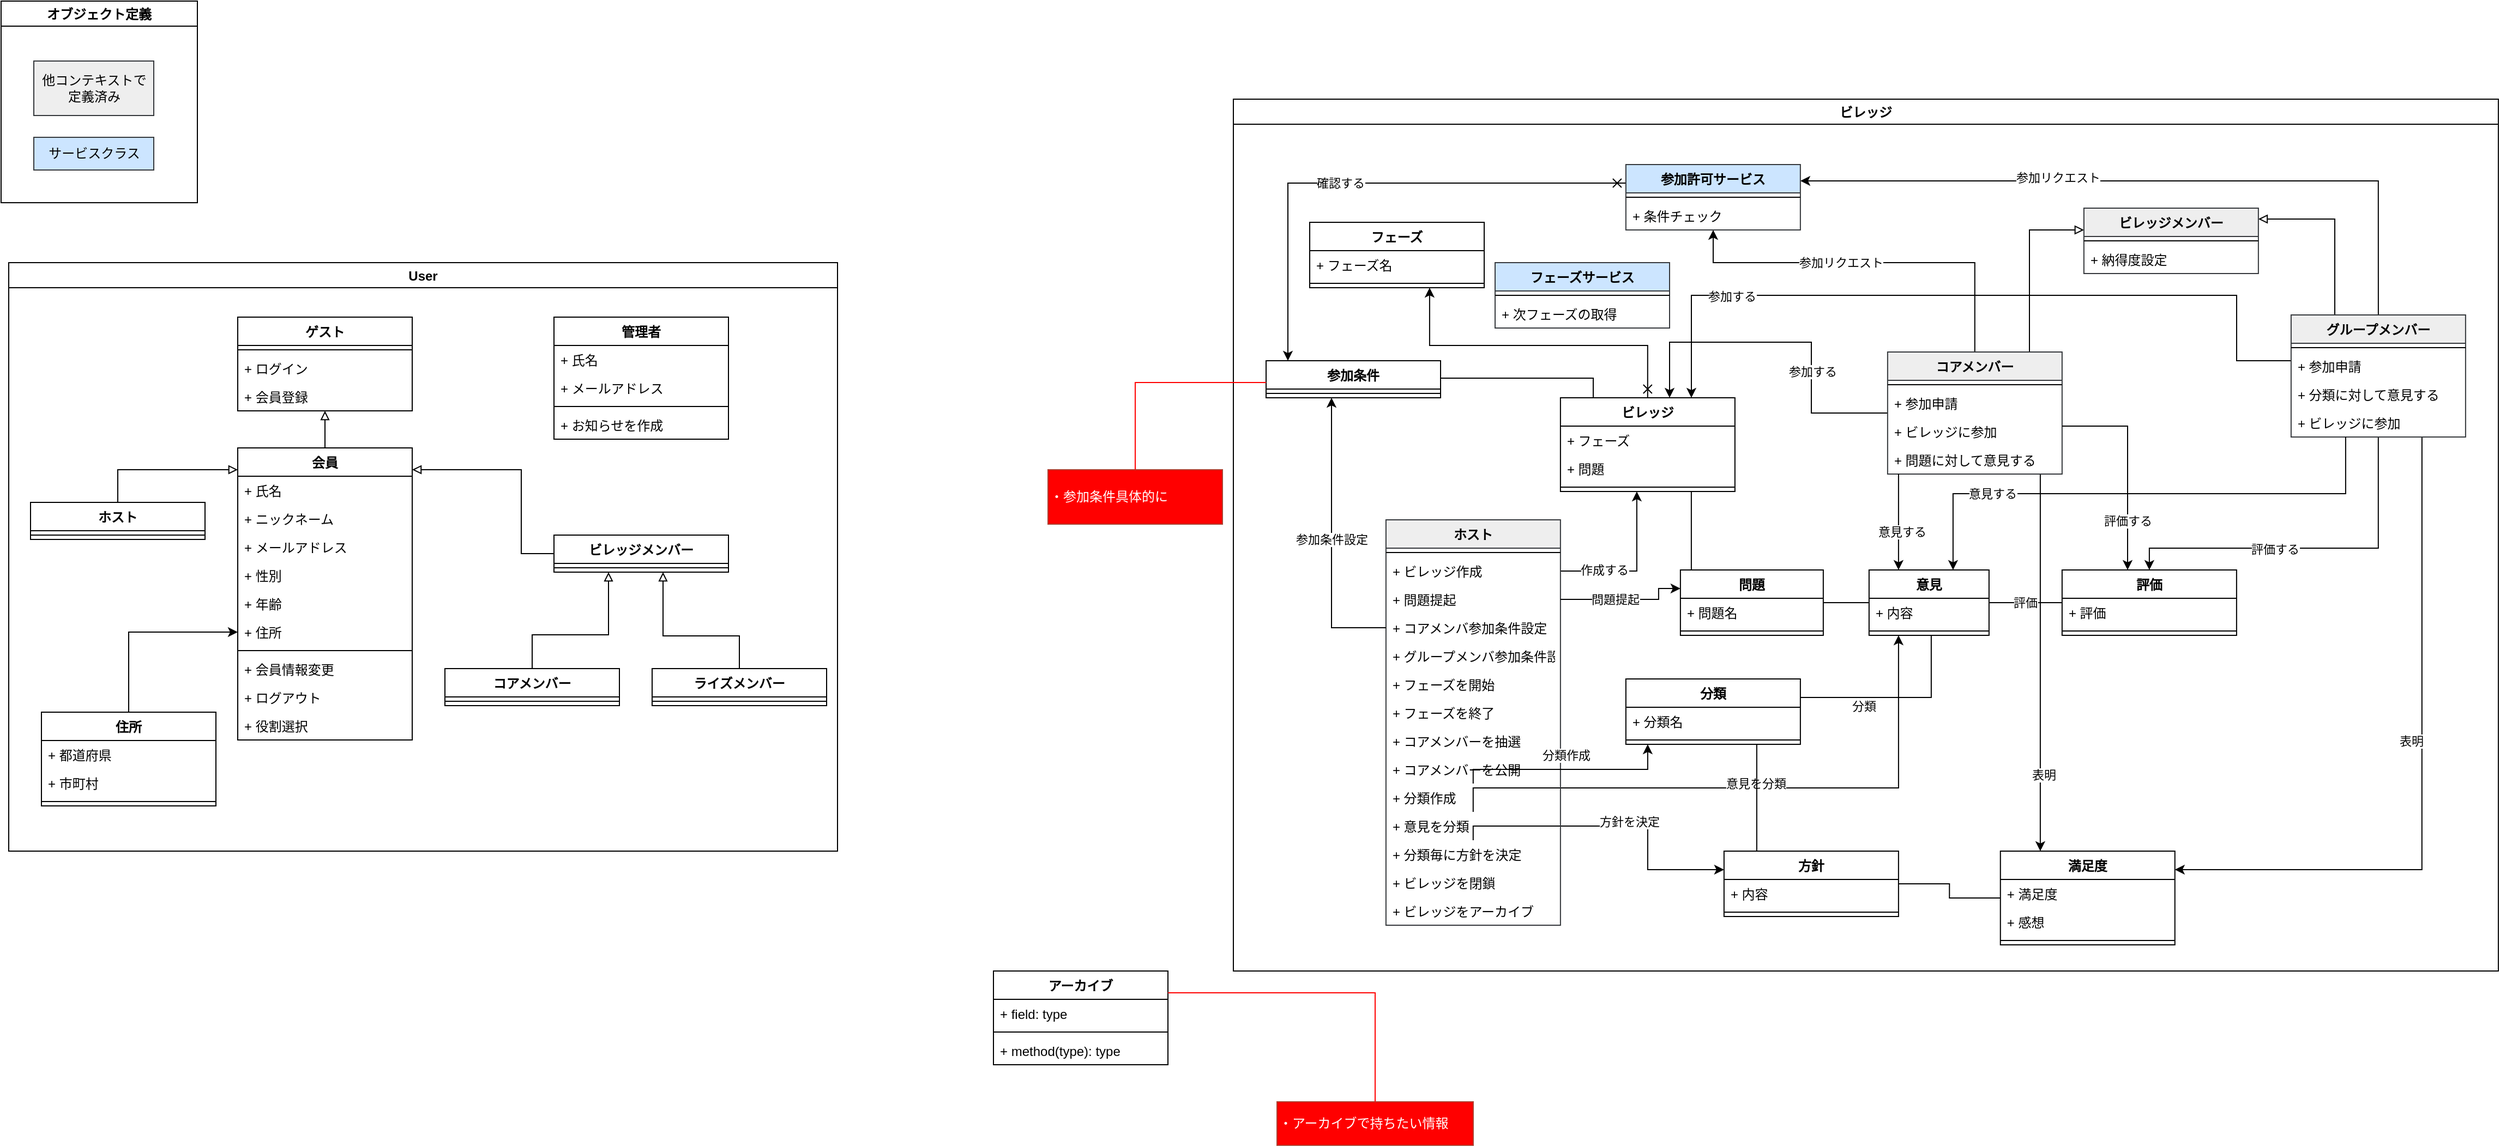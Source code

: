<mxfile version="20.0.4" type="device"><diagram id="C5RBs43oDa-KdzZeNtuy" name="Page-1"><mxGraphModel dx="2404" dy="1023" grid="1" gridSize="10" guides="1" tooltips="1" connect="1" arrows="1" fold="1" page="1" pageScale="1" pageWidth="827" pageHeight="1169" math="0" shadow="0"><root><mxCell id="WIyWlLk6GJQsqaUBKTNV-0"/><mxCell id="WIyWlLk6GJQsqaUBKTNV-1" parent="WIyWlLk6GJQsqaUBKTNV-0"/><mxCell id="VeCxTGnzevSl7vThLOYV-9" value="User" style="swimlane;" parent="WIyWlLk6GJQsqaUBKTNV-1" vertex="1"><mxGeometry x="-793" y="280" width="760" height="540" as="geometry"/></mxCell><mxCell id="VeCxTGnzevSl7vThLOYV-10" value="ゲスト" style="swimlane;fontStyle=1;align=center;verticalAlign=top;childLayout=stackLayout;horizontal=1;startSize=26;horizontalStack=0;resizeParent=1;resizeParentMax=0;resizeLast=0;collapsible=1;marginBottom=0;" parent="VeCxTGnzevSl7vThLOYV-9" vertex="1"><mxGeometry x="210" y="50" width="160" height="86" as="geometry"/></mxCell><mxCell id="VeCxTGnzevSl7vThLOYV-11" value="" style="line;strokeWidth=1;fillColor=none;align=left;verticalAlign=middle;spacingTop=-1;spacingLeft=3;spacingRight=3;rotatable=0;labelPosition=right;points=[];portConstraint=eastwest;" parent="VeCxTGnzevSl7vThLOYV-10" vertex="1"><mxGeometry y="26" width="160" height="8" as="geometry"/></mxCell><mxCell id="Tuq_cXdPAAfjQyZvPfKc-0" value="+ ログイン" style="text;strokeColor=none;fillColor=none;align=left;verticalAlign=top;spacingLeft=4;spacingRight=4;overflow=hidden;rotatable=0;points=[[0,0.5],[1,0.5]];portConstraint=eastwest;" parent="VeCxTGnzevSl7vThLOYV-10" vertex="1"><mxGeometry y="34" width="160" height="26" as="geometry"/></mxCell><mxCell id="mwav323dVL-9xzd9_DfT-0" value="+ 会員登録" style="text;strokeColor=none;fillColor=none;align=left;verticalAlign=top;spacingLeft=4;spacingRight=4;overflow=hidden;rotatable=0;points=[[0,0.5],[1,0.5]];portConstraint=eastwest;" parent="VeCxTGnzevSl7vThLOYV-10" vertex="1"><mxGeometry y="60" width="160" height="26" as="geometry"/></mxCell><mxCell id="mwav323dVL-9xzd9_DfT-1" style="edgeStyle=orthogonalEdgeStyle;rounded=0;orthogonalLoop=1;jettySize=auto;html=1;endArrow=block;endFill=0;" parent="VeCxTGnzevSl7vThLOYV-9" source="VeCxTGnzevSl7vThLOYV-12" target="VeCxTGnzevSl7vThLOYV-10" edge="1"><mxGeometry relative="1" as="geometry"><Array as="points"><mxPoint x="290" y="160"/><mxPoint x="290" y="160"/></Array></mxGeometry></mxCell><mxCell id="VeCxTGnzevSl7vThLOYV-12" value="会員" style="swimlane;fontStyle=1;align=center;verticalAlign=top;childLayout=stackLayout;horizontal=1;startSize=26;horizontalStack=0;resizeParent=1;resizeParentMax=0;resizeLast=0;collapsible=1;marginBottom=0;" parent="VeCxTGnzevSl7vThLOYV-9" vertex="1"><mxGeometry x="210" y="170" width="160" height="268" as="geometry"/></mxCell><mxCell id="mwav323dVL-9xzd9_DfT-10" value="+ 氏名" style="text;strokeColor=none;fillColor=none;align=left;verticalAlign=top;spacingLeft=4;spacingRight=4;overflow=hidden;rotatable=0;points=[[0,0.5],[1,0.5]];portConstraint=eastwest;" parent="VeCxTGnzevSl7vThLOYV-12" vertex="1"><mxGeometry y="26" width="160" height="26" as="geometry"/></mxCell><mxCell id="OYdGQPbDRUU8OVbiNi_P-0" value="+ ニックネーム" style="text;strokeColor=none;fillColor=none;align=left;verticalAlign=top;spacingLeft=4;spacingRight=4;overflow=hidden;rotatable=0;points=[[0,0.5],[1,0.5]];portConstraint=eastwest;" parent="VeCxTGnzevSl7vThLOYV-12" vertex="1"><mxGeometry y="52" width="160" height="26" as="geometry"/></mxCell><mxCell id="mwav323dVL-9xzd9_DfT-11" value="+ メールアドレス" style="text;strokeColor=none;fillColor=none;align=left;verticalAlign=top;spacingLeft=4;spacingRight=4;overflow=hidden;rotatable=0;points=[[0,0.5],[1,0.5]];portConstraint=eastwest;" parent="VeCxTGnzevSl7vThLOYV-12" vertex="1"><mxGeometry y="78" width="160" height="26" as="geometry"/></mxCell><mxCell id="mwav323dVL-9xzd9_DfT-12" value="+ 性別" style="text;strokeColor=none;fillColor=none;align=left;verticalAlign=top;spacingLeft=4;spacingRight=4;overflow=hidden;rotatable=0;points=[[0,0.5],[1,0.5]];portConstraint=eastwest;" parent="VeCxTGnzevSl7vThLOYV-12" vertex="1"><mxGeometry y="104" width="160" height="26" as="geometry"/></mxCell><mxCell id="mwav323dVL-9xzd9_DfT-21" value="+ 年齢" style="text;strokeColor=none;fillColor=none;align=left;verticalAlign=top;spacingLeft=4;spacingRight=4;overflow=hidden;rotatable=0;points=[[0,0.5],[1,0.5]];portConstraint=eastwest;" parent="VeCxTGnzevSl7vThLOYV-12" vertex="1"><mxGeometry y="130" width="160" height="26" as="geometry"/></mxCell><mxCell id="mwav323dVL-9xzd9_DfT-13" value="+ 住所" style="text;strokeColor=none;fillColor=none;align=left;verticalAlign=top;spacingLeft=4;spacingRight=4;overflow=hidden;rotatable=0;points=[[0,0.5],[1,0.5]];portConstraint=eastwest;" parent="VeCxTGnzevSl7vThLOYV-12" vertex="1"><mxGeometry y="156" width="160" height="26" as="geometry"/></mxCell><mxCell id="VeCxTGnzevSl7vThLOYV-13" value="" style="line;strokeWidth=1;fillColor=none;align=left;verticalAlign=middle;spacingTop=-1;spacingLeft=3;spacingRight=3;rotatable=0;labelPosition=right;points=[];portConstraint=eastwest;" parent="VeCxTGnzevSl7vThLOYV-12" vertex="1"><mxGeometry y="182" width="160" height="8" as="geometry"/></mxCell><mxCell id="mwav323dVL-9xzd9_DfT-2" value="+ 会員情報変更" style="text;strokeColor=none;fillColor=none;align=left;verticalAlign=top;spacingLeft=4;spacingRight=4;overflow=hidden;rotatable=0;points=[[0,0.5],[1,0.5]];portConstraint=eastwest;" parent="VeCxTGnzevSl7vThLOYV-12" vertex="1"><mxGeometry y="190" width="160" height="26" as="geometry"/></mxCell><mxCell id="mwav323dVL-9xzd9_DfT-3" value="+ ログアウト" style="text;strokeColor=none;fillColor=none;align=left;verticalAlign=top;spacingLeft=4;spacingRight=4;overflow=hidden;rotatable=0;points=[[0,0.5],[1,0.5]];portConstraint=eastwest;" parent="VeCxTGnzevSl7vThLOYV-12" vertex="1"><mxGeometry y="216" width="160" height="26" as="geometry"/></mxCell><mxCell id="Tuq_cXdPAAfjQyZvPfKc-1" value="+ 役割選択" style="text;strokeColor=none;fillColor=none;align=left;verticalAlign=top;spacingLeft=4;spacingRight=4;overflow=hidden;rotatable=0;points=[[0,0.5],[1,0.5]];portConstraint=eastwest;" parent="VeCxTGnzevSl7vThLOYV-12" vertex="1"><mxGeometry y="242" width="160" height="26" as="geometry"/></mxCell><mxCell id="VeCxTGnzevSl7vThLOYV-24" style="edgeStyle=orthogonalEdgeStyle;rounded=0;orthogonalLoop=1;jettySize=auto;html=1;exitX=0.5;exitY=0;exitDx=0;exitDy=0;endArrow=block;endFill=0;" parent="VeCxTGnzevSl7vThLOYV-9" source="VeCxTGnzevSl7vThLOYV-15" target="VeCxTGnzevSl7vThLOYV-12" edge="1"><mxGeometry relative="1" as="geometry"><Array as="points"><mxPoint x="100" y="190"/></Array></mxGeometry></mxCell><mxCell id="VeCxTGnzevSl7vThLOYV-15" value="ホスト" style="swimlane;fontStyle=1;align=center;verticalAlign=top;childLayout=stackLayout;horizontal=1;startSize=26;horizontalStack=0;resizeParent=1;resizeParentMax=0;resizeLast=0;collapsible=1;marginBottom=0;" parent="VeCxTGnzevSl7vThLOYV-9" vertex="1"><mxGeometry x="20" y="220" width="160" height="34" as="geometry"/></mxCell><mxCell id="VeCxTGnzevSl7vThLOYV-16" value="" style="line;strokeWidth=1;fillColor=none;align=left;verticalAlign=middle;spacingTop=-1;spacingLeft=3;spacingRight=3;rotatable=0;labelPosition=right;points=[];portConstraint=eastwest;" parent="VeCxTGnzevSl7vThLOYV-15" vertex="1"><mxGeometry y="26" width="160" height="8" as="geometry"/></mxCell><mxCell id="6WUS4qYhiE6eBSdzyK32-0" style="edgeStyle=orthogonalEdgeStyle;rounded=0;orthogonalLoop=1;jettySize=auto;html=1;endArrow=block;endFill=0;" parent="VeCxTGnzevSl7vThLOYV-9" source="VeCxTGnzevSl7vThLOYV-18" target="6WUS4qYhiE6eBSdzyK32-26" edge="1"><mxGeometry relative="1" as="geometry"><Array as="points"><mxPoint x="480" y="341.5"/><mxPoint x="550" y="341.5"/></Array></mxGeometry></mxCell><mxCell id="VeCxTGnzevSl7vThLOYV-18" value="コアメンバー" style="swimlane;fontStyle=1;align=center;verticalAlign=top;childLayout=stackLayout;horizontal=1;startSize=26;horizontalStack=0;resizeParent=1;resizeParentMax=0;resizeLast=0;collapsible=1;marginBottom=0;" parent="VeCxTGnzevSl7vThLOYV-9" vertex="1"><mxGeometry x="400" y="372.5" width="160" height="34" as="geometry"/></mxCell><mxCell id="VeCxTGnzevSl7vThLOYV-19" value="" style="line;strokeWidth=1;fillColor=none;align=left;verticalAlign=middle;spacingTop=-1;spacingLeft=3;spacingRight=3;rotatable=0;labelPosition=right;points=[];portConstraint=eastwest;" parent="VeCxTGnzevSl7vThLOYV-18" vertex="1"><mxGeometry y="26" width="160" height="8" as="geometry"/></mxCell><mxCell id="VeCxTGnzevSl7vThLOYV-25" style="edgeStyle=orthogonalEdgeStyle;rounded=0;orthogonalLoop=1;jettySize=auto;html=1;exitX=0.5;exitY=0;exitDx=0;exitDy=0;endArrow=block;endFill=0;" parent="VeCxTGnzevSl7vThLOYV-9" source="VeCxTGnzevSl7vThLOYV-20" target="6WUS4qYhiE6eBSdzyK32-26" edge="1"><mxGeometry relative="1" as="geometry"><Array as="points"><mxPoint x="670" y="342.5"/><mxPoint x="600" y="342.5"/></Array></mxGeometry></mxCell><mxCell id="VeCxTGnzevSl7vThLOYV-20" value="ライズメンバー" style="swimlane;fontStyle=1;align=center;verticalAlign=top;childLayout=stackLayout;horizontal=1;startSize=26;horizontalStack=0;resizeParent=1;resizeParentMax=0;resizeLast=0;collapsible=1;marginBottom=0;" parent="VeCxTGnzevSl7vThLOYV-9" vertex="1"><mxGeometry x="590" y="372.5" width="160" height="34" as="geometry"/></mxCell><mxCell id="VeCxTGnzevSl7vThLOYV-21" value="" style="line;strokeWidth=1;fillColor=none;align=left;verticalAlign=middle;spacingTop=-1;spacingLeft=3;spacingRight=3;rotatable=0;labelPosition=right;points=[];portConstraint=eastwest;" parent="VeCxTGnzevSl7vThLOYV-20" vertex="1"><mxGeometry y="26" width="160" height="8" as="geometry"/></mxCell><mxCell id="6WUS4qYhiE6eBSdzyK32-16" value="管理者" style="swimlane;fontStyle=1;align=center;verticalAlign=top;childLayout=stackLayout;horizontal=1;startSize=26;horizontalStack=0;resizeParent=1;resizeParentMax=0;resizeLast=0;collapsible=1;marginBottom=0;fontColor=#000000;fillColor=#FFFFFF;" parent="VeCxTGnzevSl7vThLOYV-9" vertex="1"><mxGeometry x="500" y="50" width="160" height="112" as="geometry"/></mxCell><mxCell id="mwav323dVL-9xzd9_DfT-22" value="+ 氏名" style="text;strokeColor=none;fillColor=none;align=left;verticalAlign=top;spacingLeft=4;spacingRight=4;overflow=hidden;rotatable=0;points=[[0,0.5],[1,0.5]];portConstraint=eastwest;" parent="6WUS4qYhiE6eBSdzyK32-16" vertex="1"><mxGeometry y="26" width="160" height="26" as="geometry"/></mxCell><mxCell id="mwav323dVL-9xzd9_DfT-23" value="+ メールアドレス" style="text;strokeColor=none;fillColor=none;align=left;verticalAlign=top;spacingLeft=4;spacingRight=4;overflow=hidden;rotatable=0;points=[[0,0.5],[1,0.5]];portConstraint=eastwest;" parent="6WUS4qYhiE6eBSdzyK32-16" vertex="1"><mxGeometry y="52" width="160" height="26" as="geometry"/></mxCell><mxCell id="6WUS4qYhiE6eBSdzyK32-18" value="" style="line;strokeWidth=1;fillColor=none;align=left;verticalAlign=middle;spacingTop=-1;spacingLeft=3;spacingRight=3;rotatable=0;labelPosition=right;points=[];portConstraint=eastwest;fontColor=#FFFFFF;" parent="6WUS4qYhiE6eBSdzyK32-16" vertex="1"><mxGeometry y="78" width="160" height="8" as="geometry"/></mxCell><mxCell id="6WUS4qYhiE6eBSdzyK32-19" value="+ お知らせを作成" style="text;strokeColor=none;fillColor=none;align=left;verticalAlign=top;spacingLeft=4;spacingRight=4;overflow=hidden;rotatable=0;points=[[0,0.5],[1,0.5]];portConstraint=eastwest;fontColor=#000000;" parent="6WUS4qYhiE6eBSdzyK32-16" vertex="1"><mxGeometry y="86" width="160" height="26" as="geometry"/></mxCell><mxCell id="6WUS4qYhiE6eBSdzyK32-29" style="edgeStyle=orthogonalEdgeStyle;rounded=0;orthogonalLoop=1;jettySize=auto;html=1;fontColor=#000000;endArrow=block;endFill=0;strokeColor=#000000;" parent="VeCxTGnzevSl7vThLOYV-9" source="6WUS4qYhiE6eBSdzyK32-26" target="VeCxTGnzevSl7vThLOYV-12" edge="1"><mxGeometry relative="1" as="geometry"><mxPoint x="320" y="257.5" as="targetPoint"/><Array as="points"><mxPoint x="470" y="190"/></Array></mxGeometry></mxCell><mxCell id="6WUS4qYhiE6eBSdzyK32-26" value="ビレッジメンバー" style="swimlane;fontStyle=1;align=center;verticalAlign=top;childLayout=stackLayout;horizontal=1;startSize=26;horizontalStack=0;resizeParent=1;resizeParentMax=0;resizeLast=0;collapsible=1;marginBottom=0;" parent="VeCxTGnzevSl7vThLOYV-9" vertex="1"><mxGeometry x="500" y="250" width="160" height="34" as="geometry"/></mxCell><mxCell id="6WUS4qYhiE6eBSdzyK32-27" value="" style="line;strokeWidth=1;fillColor=none;align=left;verticalAlign=middle;spacingTop=-1;spacingLeft=3;spacingRight=3;rotatable=0;labelPosition=right;points=[];portConstraint=eastwest;" parent="6WUS4qYhiE6eBSdzyK32-26" vertex="1"><mxGeometry y="26" width="160" height="8" as="geometry"/></mxCell><mxCell id="mwav323dVL-9xzd9_DfT-19" style="edgeStyle=orthogonalEdgeStyle;rounded=0;orthogonalLoop=1;jettySize=auto;html=1;endArrow=classic;endFill=1;" parent="VeCxTGnzevSl7vThLOYV-9" source="mwav323dVL-9xzd9_DfT-14" target="mwav323dVL-9xzd9_DfT-13" edge="1"><mxGeometry relative="1" as="geometry"/></mxCell><mxCell id="mwav323dVL-9xzd9_DfT-14" value="住所" style="swimlane;fontStyle=1;align=center;verticalAlign=top;childLayout=stackLayout;horizontal=1;startSize=26;horizontalStack=0;resizeParent=1;resizeParentMax=0;resizeLast=0;collapsible=1;marginBottom=0;" parent="VeCxTGnzevSl7vThLOYV-9" vertex="1"><mxGeometry x="30" y="412.5" width="160" height="86" as="geometry"/></mxCell><mxCell id="mwav323dVL-9xzd9_DfT-18" value="+ 都道府県" style="text;strokeColor=none;fillColor=none;align=left;verticalAlign=top;spacingLeft=4;spacingRight=4;overflow=hidden;rotatable=0;points=[[0,0.5],[1,0.5]];portConstraint=eastwest;" parent="mwav323dVL-9xzd9_DfT-14" vertex="1"><mxGeometry y="26" width="160" height="26" as="geometry"/></mxCell><mxCell id="mwav323dVL-9xzd9_DfT-20" value="+ 市町村" style="text;strokeColor=none;fillColor=none;align=left;verticalAlign=top;spacingLeft=4;spacingRight=4;overflow=hidden;rotatable=0;points=[[0,0.5],[1,0.5]];portConstraint=eastwest;" parent="mwav323dVL-9xzd9_DfT-14" vertex="1"><mxGeometry y="52" width="160" height="26" as="geometry"/></mxCell><mxCell id="mwav323dVL-9xzd9_DfT-16" value="" style="line;strokeWidth=1;fillColor=none;align=left;verticalAlign=middle;spacingTop=-1;spacingLeft=3;spacingRight=3;rotatable=0;labelPosition=right;points=[];portConstraint=eastwest;" parent="mwav323dVL-9xzd9_DfT-14" vertex="1"><mxGeometry y="78" width="160" height="8" as="geometry"/></mxCell><mxCell id="VeCxTGnzevSl7vThLOYV-26" value="ビレッジ" style="swimlane;" parent="WIyWlLk6GJQsqaUBKTNV-1" vertex="1"><mxGeometry x="330" y="130" width="1160" height="800" as="geometry"/></mxCell><mxCell id="VeCxTGnzevSl7vThLOYV-63" style="edgeStyle=orthogonalEdgeStyle;rounded=0;orthogonalLoop=1;jettySize=auto;html=1;endArrow=classic;endFill=1;" parent="VeCxTGnzevSl7vThLOYV-26" source="6WUS4qYhiE6eBSdzyK32-5" target="6Hfb7aaMcvhWGho2ypar-24" edge="1"><mxGeometry relative="1" as="geometry"><Array as="points"><mxPoint x="369.94" y="433"/></Array></mxGeometry></mxCell><mxCell id="VeCxTGnzevSl7vThLOYV-64" value="作成する" style="edgeLabel;html=1;align=center;verticalAlign=middle;resizable=0;points=[];" parent="VeCxTGnzevSl7vThLOYV-63" vertex="1" connectable="0"><mxGeometry x="0.038" relative="1" as="geometry"><mxPoint x="-30" y="3" as="offset"/></mxGeometry></mxCell><mxCell id="VeCxTGnzevSl7vThLOYV-76" style="edgeStyle=orthogonalEdgeStyle;rounded=0;orthogonalLoop=1;jettySize=auto;html=1;endArrow=classic;endFill=1;" parent="VeCxTGnzevSl7vThLOYV-26" source="6WUS4qYhiE6eBSdzyK32-13" target="VeCxTGnzevSl7vThLOYV-4" edge="1"><mxGeometry relative="1" as="geometry"><Array as="points"><mxPoint x="379.94" y="667"/><mxPoint x="379.94" y="707"/></Array></mxGeometry></mxCell><mxCell id="VeCxTGnzevSl7vThLOYV-78" value="方針を決定" style="edgeLabel;html=1;align=center;verticalAlign=middle;resizable=0;points=[];" parent="VeCxTGnzevSl7vThLOYV-76" vertex="1" connectable="0"><mxGeometry x="0.368" y="2" relative="1" as="geometry"><mxPoint x="-19" y="-25" as="offset"/></mxGeometry></mxCell><mxCell id="VeCxTGnzevSl7vThLOYV-99" style="edgeStyle=orthogonalEdgeStyle;rounded=0;orthogonalLoop=1;jettySize=auto;html=1;startArrow=none;startFill=0;endArrow=classic;endFill=1;" parent="VeCxTGnzevSl7vThLOYV-26" source="6WUS4qYhiE6eBSdzyK32-11" target="EYVKofJqkmaVdXlRXLgz-13" edge="1"><mxGeometry relative="1" as="geometry"><Array as="points"><mxPoint x="609.94" y="632"/></Array></mxGeometry></mxCell><mxCell id="VeCxTGnzevSl7vThLOYV-100" value="意見を分類" style="edgeLabel;html=1;align=center;verticalAlign=middle;resizable=0;points=[];" parent="VeCxTGnzevSl7vThLOYV-99" vertex="1" connectable="0"><mxGeometry x="0.03" y="-3" relative="1" as="geometry"><mxPoint x="-4" y="-7" as="offset"/></mxGeometry></mxCell><mxCell id="6Hfb7aaMcvhWGho2ypar-15" value="ホスト" style="swimlane;fontStyle=1;align=center;verticalAlign=top;childLayout=stackLayout;horizontal=1;startSize=26;horizontalStack=0;resizeParent=1;resizeParentMax=0;resizeLast=0;collapsible=1;marginBottom=0;fillColor=#eeeeee;strokeColor=#36393d;" parent="VeCxTGnzevSl7vThLOYV-26" vertex="1"><mxGeometry x="139.94" y="386" width="160" height="372" as="geometry"/></mxCell><mxCell id="6Hfb7aaMcvhWGho2ypar-16" value="" style="line;strokeWidth=1;fillColor=none;align=left;verticalAlign=middle;spacingTop=-1;spacingLeft=3;spacingRight=3;rotatable=0;labelPosition=right;points=[];portConstraint=eastwest;" parent="6Hfb7aaMcvhWGho2ypar-15" vertex="1"><mxGeometry y="26" width="160" height="8" as="geometry"/></mxCell><mxCell id="6WUS4qYhiE6eBSdzyK32-5" value="+ ビレッジ作成" style="text;strokeColor=none;fillColor=none;align=left;verticalAlign=top;spacingLeft=4;spacingRight=4;overflow=hidden;rotatable=0;points=[[0,0.5],[1,0.5]];portConstraint=eastwest;" parent="6Hfb7aaMcvhWGho2ypar-15" vertex="1"><mxGeometry y="34" width="160" height="26" as="geometry"/></mxCell><mxCell id="6WUS4qYhiE6eBSdzyK32-4" value="+ 問題提起" style="text;strokeColor=none;fillColor=none;align=left;verticalAlign=top;spacingLeft=4;spacingRight=4;overflow=hidden;rotatable=0;points=[[0,0.5],[1,0.5]];portConstraint=eastwest;" parent="6Hfb7aaMcvhWGho2ypar-15" vertex="1"><mxGeometry y="60" width="160" height="26" as="geometry"/></mxCell><mxCell id="6WUS4qYhiE6eBSdzyK32-3" value="+ コアメンバ参加条件設定" style="text;strokeColor=none;fillColor=none;align=left;verticalAlign=top;spacingLeft=4;spacingRight=4;overflow=hidden;rotatable=0;points=[[0,0.5],[1,0.5]];portConstraint=eastwest;" parent="6Hfb7aaMcvhWGho2ypar-15" vertex="1"><mxGeometry y="86" width="160" height="26" as="geometry"/></mxCell><mxCell id="mwav323dVL-9xzd9_DfT-4" value="+ グループメンバ参加条件設定" style="text;strokeColor=none;fillColor=none;align=left;verticalAlign=top;spacingLeft=4;spacingRight=4;overflow=hidden;rotatable=0;points=[[0,0.5],[1,0.5]];portConstraint=eastwest;" parent="6Hfb7aaMcvhWGho2ypar-15" vertex="1"><mxGeometry y="112" width="160" height="26" as="geometry"/></mxCell><mxCell id="6WUS4qYhiE6eBSdzyK32-6" value="+ フェーズを開始" style="text;strokeColor=none;fillColor=none;align=left;verticalAlign=top;spacingLeft=4;spacingRight=4;overflow=hidden;rotatable=0;points=[[0,0.5],[1,0.5]];portConstraint=eastwest;" parent="6Hfb7aaMcvhWGho2ypar-15" vertex="1"><mxGeometry y="138" width="160" height="26" as="geometry"/></mxCell><mxCell id="OYdGQPbDRUU8OVbiNi_P-1" value="+ フェーズを終了" style="text;strokeColor=none;fillColor=none;align=left;verticalAlign=top;spacingLeft=4;spacingRight=4;overflow=hidden;rotatable=0;points=[[0,0.5],[1,0.5]];portConstraint=eastwest;" parent="6Hfb7aaMcvhWGho2ypar-15" vertex="1"><mxGeometry y="164" width="160" height="26" as="geometry"/></mxCell><mxCell id="6WUS4qYhiE6eBSdzyK32-7" value="+ コアメンバーを抽選" style="text;strokeColor=none;fillColor=none;align=left;verticalAlign=top;spacingLeft=4;spacingRight=4;overflow=hidden;rotatable=0;points=[[0,0.5],[1,0.5]];portConstraint=eastwest;" parent="6Hfb7aaMcvhWGho2ypar-15" vertex="1"><mxGeometry y="190" width="160" height="26" as="geometry"/></mxCell><mxCell id="6WUS4qYhiE6eBSdzyK32-8" value="+ コアメンバーを公開" style="text;strokeColor=none;fillColor=none;align=left;verticalAlign=top;spacingLeft=4;spacingRight=4;overflow=hidden;rotatable=0;points=[[0,0.5],[1,0.5]];portConstraint=eastwest;" parent="6Hfb7aaMcvhWGho2ypar-15" vertex="1"><mxGeometry y="216" width="160" height="26" as="geometry"/></mxCell><mxCell id="6WUS4qYhiE6eBSdzyK32-12" value="+ 分類作成" style="text;strokeColor=none;fillColor=none;align=left;verticalAlign=top;spacingLeft=4;spacingRight=4;overflow=hidden;rotatable=0;points=[[0,0.5],[1,0.5]];portConstraint=eastwest;" parent="6Hfb7aaMcvhWGho2ypar-15" vertex="1"><mxGeometry y="242" width="160" height="26" as="geometry"/></mxCell><mxCell id="6WUS4qYhiE6eBSdzyK32-11" value="+ 意見を分類" style="text;strokeColor=none;fillColor=none;align=left;verticalAlign=top;spacingLeft=4;spacingRight=4;overflow=hidden;rotatable=0;points=[[0,0.5],[1,0.5]];portConstraint=eastwest;" parent="6Hfb7aaMcvhWGho2ypar-15" vertex="1"><mxGeometry y="268" width="160" height="26" as="geometry"/></mxCell><mxCell id="6WUS4qYhiE6eBSdzyK32-13" value="+ 分類毎に方針を決定" style="text;strokeColor=none;fillColor=none;align=left;verticalAlign=top;spacingLeft=4;spacingRight=4;overflow=hidden;rotatable=0;points=[[0,0.5],[1,0.5]];portConstraint=eastwest;" parent="6Hfb7aaMcvhWGho2ypar-15" vertex="1"><mxGeometry y="294" width="160" height="26" as="geometry"/></mxCell><mxCell id="6WUS4qYhiE6eBSdzyK32-14" value="+ ビレッジを閉鎖" style="text;strokeColor=none;fillColor=none;align=left;verticalAlign=top;spacingLeft=4;spacingRight=4;overflow=hidden;rotatable=0;points=[[0,0.5],[1,0.5]];portConstraint=eastwest;" parent="6Hfb7aaMcvhWGho2ypar-15" vertex="1"><mxGeometry y="320" width="160" height="26" as="geometry"/></mxCell><mxCell id="6WUS4qYhiE6eBSdzyK32-15" value="+ ビレッジをアーカイブ" style="text;strokeColor=none;fillColor=none;align=left;verticalAlign=top;spacingLeft=4;spacingRight=4;overflow=hidden;rotatable=0;points=[[0,0.5],[1,0.5]];portConstraint=eastwest;" parent="6Hfb7aaMcvhWGho2ypar-15" vertex="1"><mxGeometry y="346" width="160" height="26" as="geometry"/></mxCell><mxCell id="VeCxTGnzevSl7vThLOYV-68" style="edgeStyle=orthogonalEdgeStyle;rounded=0;orthogonalLoop=1;jettySize=auto;html=1;exitX=0;exitY=0.5;exitDx=0;exitDy=0;endArrow=classic;endFill=1;" parent="VeCxTGnzevSl7vThLOYV-26" source="6Hfb7aaMcvhWGho2ypar-18" target="6Hfb7aaMcvhWGho2ypar-24" edge="1"><mxGeometry relative="1" as="geometry"><Array as="points"><mxPoint x="530" y="288"/><mxPoint x="530" y="223"/><mxPoint x="400" y="223"/></Array></mxGeometry></mxCell><mxCell id="VeCxTGnzevSl7vThLOYV-69" value="参加する" style="edgeLabel;html=1;align=center;verticalAlign=middle;resizable=0;points=[];" parent="VeCxTGnzevSl7vThLOYV-68" vertex="1" connectable="0"><mxGeometry x="-0.317" relative="1" as="geometry"><mxPoint x="1" as="offset"/></mxGeometry></mxCell><mxCell id="VeCxTGnzevSl7vThLOYV-83" style="edgeStyle=orthogonalEdgeStyle;rounded=0;orthogonalLoop=1;jettySize=auto;html=1;endArrow=classic;endFill=1;" parent="VeCxTGnzevSl7vThLOYV-26" source="6Hfb7aaMcvhWGho2ypar-18" target="VeCxTGnzevSl7vThLOYV-0" edge="1"><mxGeometry relative="1" as="geometry"><Array as="points"><mxPoint x="739.94" y="516"/><mxPoint x="739.94" y="516"/></Array></mxGeometry></mxCell><mxCell id="VeCxTGnzevSl7vThLOYV-84" value="表明" style="edgeLabel;html=1;align=center;verticalAlign=middle;resizable=0;points=[];" parent="VeCxTGnzevSl7vThLOYV-83" vertex="1" connectable="0"><mxGeometry x="0.593" y="3" relative="1" as="geometry"><mxPoint as="offset"/></mxGeometry></mxCell><mxCell id="VeCxTGnzevSl7vThLOYV-95" style="edgeStyle=orthogonalEdgeStyle;rounded=0;orthogonalLoop=1;jettySize=auto;html=1;startArrow=none;startFill=0;endArrow=classic;endFill=1;" parent="VeCxTGnzevSl7vThLOYV-26" source="6Hfb7aaMcvhWGho2ypar-18" target="VeCxTGnzevSl7vThLOYV-89" edge="1"><mxGeometry relative="1" as="geometry"><Array as="points"><mxPoint x="680" y="150"/><mxPoint x="440" y="150"/></Array></mxGeometry></mxCell><mxCell id="VeCxTGnzevSl7vThLOYV-98" value="参加リクエスト" style="edgeLabel;html=1;align=center;verticalAlign=middle;resizable=0;points=[];" parent="VeCxTGnzevSl7vThLOYV-95" vertex="1" connectable="0"><mxGeometry x="0.115" y="5" relative="1" as="geometry"><mxPoint x="-9" y="-5" as="offset"/></mxGeometry></mxCell><mxCell id="6WUS4qYhiE6eBSdzyK32-32" style="edgeStyle=orthogonalEdgeStyle;rounded=0;orthogonalLoop=1;jettySize=auto;html=1;fontColor=#000000;endArrow=block;endFill=0;strokeColor=#000000;" parent="VeCxTGnzevSl7vThLOYV-26" source="6Hfb7aaMcvhWGho2ypar-18" target="6WUS4qYhiE6eBSdzyK32-30" edge="1"><mxGeometry relative="1" as="geometry"><Array as="points"><mxPoint x="730" y="120"/></Array></mxGeometry></mxCell><mxCell id="6Hfb7aaMcvhWGho2ypar-18" value="コアメンバー" style="swimlane;fontStyle=1;align=center;verticalAlign=top;childLayout=stackLayout;horizontal=1;startSize=26;horizontalStack=0;resizeParent=1;resizeParentMax=0;resizeLast=0;collapsible=1;marginBottom=0;fillColor=#eeeeee;strokeColor=#36393d;" parent="VeCxTGnzevSl7vThLOYV-26" vertex="1"><mxGeometry x="599.94" y="232" width="160" height="112" as="geometry"/></mxCell><mxCell id="6Hfb7aaMcvhWGho2ypar-19" value="" style="line;strokeWidth=1;fillColor=none;align=left;verticalAlign=middle;spacingTop=-1;spacingLeft=3;spacingRight=3;rotatable=0;labelPosition=right;points=[];portConstraint=eastwest;" parent="6Hfb7aaMcvhWGho2ypar-18" vertex="1"><mxGeometry y="26" width="160" height="8" as="geometry"/></mxCell><mxCell id="6WUS4qYhiE6eBSdzyK32-22" value="+ 参加申請" style="text;strokeColor=none;fillColor=none;align=left;verticalAlign=top;spacingLeft=4;spacingRight=4;overflow=hidden;rotatable=0;points=[[0,0.5],[1,0.5]];portConstraint=eastwest;fontColor=#000000;" parent="6Hfb7aaMcvhWGho2ypar-18" vertex="1"><mxGeometry y="34" width="160" height="26" as="geometry"/></mxCell><mxCell id="6WUS4qYhiE6eBSdzyK32-23" value="+ ビレッジに参加" style="text;strokeColor=none;fillColor=none;align=left;verticalAlign=top;spacingLeft=4;spacingRight=4;overflow=hidden;rotatable=0;points=[[0,0.5],[1,0.5]];portConstraint=eastwest;fontColor=#000000;" parent="6Hfb7aaMcvhWGho2ypar-18" vertex="1"><mxGeometry y="60" width="160" height="26" as="geometry"/></mxCell><mxCell id="6WUS4qYhiE6eBSdzyK32-24" value="+ 問題に対して意見する" style="text;strokeColor=none;fillColor=none;align=left;verticalAlign=top;spacingLeft=4;spacingRight=4;overflow=hidden;rotatable=0;points=[[0,0.5],[1,0.5]];portConstraint=eastwest;fontColor=#000000;" parent="6Hfb7aaMcvhWGho2ypar-18" vertex="1"><mxGeometry y="86" width="160" height="26" as="geometry"/></mxCell><mxCell id="VeCxTGnzevSl7vThLOYV-72" style="edgeStyle=orthogonalEdgeStyle;rounded=0;orthogonalLoop=1;jettySize=auto;html=1;endArrow=classic;endFill=1;" parent="VeCxTGnzevSl7vThLOYV-26" source="6Hfb7aaMcvhWGho2ypar-21" target="EYVKofJqkmaVdXlRXLgz-30" edge="1"><mxGeometry relative="1" as="geometry"><Array as="points"><mxPoint x="1049.94" y="412"/><mxPoint x="839.94" y="412"/></Array></mxGeometry></mxCell><mxCell id="VeCxTGnzevSl7vThLOYV-73" value="評価する" style="edgeLabel;html=1;align=center;verticalAlign=middle;resizable=0;points=[];" parent="VeCxTGnzevSl7vThLOYV-72" vertex="1" connectable="0"><mxGeometry x="0.191" y="2" relative="1" as="geometry"><mxPoint y="-1" as="offset"/></mxGeometry></mxCell><mxCell id="VeCxTGnzevSl7vThLOYV-82" style="edgeStyle=orthogonalEdgeStyle;rounded=0;orthogonalLoop=1;jettySize=auto;html=1;exitX=0.75;exitY=1;exitDx=0;exitDy=0;endArrow=classic;endFill=1;" parent="VeCxTGnzevSl7vThLOYV-26" source="6Hfb7aaMcvhWGho2ypar-21" target="VeCxTGnzevSl7vThLOYV-0" edge="1"><mxGeometry relative="1" as="geometry"><Array as="points"><mxPoint x="1089.94" y="707"/></Array></mxGeometry></mxCell><mxCell id="VeCxTGnzevSl7vThLOYV-85" value="表明" style="edgeLabel;html=1;align=center;verticalAlign=middle;resizable=0;points=[];" parent="VeCxTGnzevSl7vThLOYV-82" vertex="1" connectable="0"><mxGeometry x="-0.11" y="5" relative="1" as="geometry"><mxPoint x="-15" y="1" as="offset"/></mxGeometry></mxCell><mxCell id="VeCxTGnzevSl7vThLOYV-86" style="edgeStyle=orthogonalEdgeStyle;rounded=0;orthogonalLoop=1;jettySize=auto;html=1;endArrow=classic;endFill=1;" parent="VeCxTGnzevSl7vThLOYV-26" source="mwav323dVL-9xzd9_DfT-6" target="6Hfb7aaMcvhWGho2ypar-24" edge="1"><mxGeometry relative="1" as="geometry"><Array as="points"><mxPoint x="920" y="240"/><mxPoint x="920" y="180"/><mxPoint x="420" y="180"/></Array></mxGeometry></mxCell><mxCell id="VeCxTGnzevSl7vThLOYV-87" value="参加する" style="edgeLabel;html=1;align=center;verticalAlign=middle;resizable=0;points=[];" parent="VeCxTGnzevSl7vThLOYV-86" vertex="1" connectable="0"><mxGeometry x="0.626" y="1" relative="1" as="geometry"><mxPoint x="-1" as="offset"/></mxGeometry></mxCell><mxCell id="VeCxTGnzevSl7vThLOYV-96" style="edgeStyle=orthogonalEdgeStyle;rounded=0;orthogonalLoop=1;jettySize=auto;html=1;exitX=0.5;exitY=0;exitDx=0;exitDy=0;entryX=1;entryY=0.25;entryDx=0;entryDy=0;startArrow=none;startFill=0;endArrow=classic;endFill=1;" parent="VeCxTGnzevSl7vThLOYV-26" source="6Hfb7aaMcvhWGho2ypar-21" target="VeCxTGnzevSl7vThLOYV-89" edge="1"><mxGeometry relative="1" as="geometry"/></mxCell><mxCell id="VeCxTGnzevSl7vThLOYV-97" value="参加リクエスト" style="edgeLabel;html=1;align=center;verticalAlign=middle;resizable=0;points=[];" parent="VeCxTGnzevSl7vThLOYV-96" vertex="1" connectable="0"><mxGeometry x="0.277" y="-3" relative="1" as="geometry"><mxPoint as="offset"/></mxGeometry></mxCell><mxCell id="6WUS4qYhiE6eBSdzyK32-33" style="edgeStyle=orthogonalEdgeStyle;rounded=0;orthogonalLoop=1;jettySize=auto;html=1;fontColor=#000000;endArrow=block;endFill=0;strokeColor=#000000;" parent="VeCxTGnzevSl7vThLOYV-26" source="6Hfb7aaMcvhWGho2ypar-21" target="6WUS4qYhiE6eBSdzyK32-30" edge="1"><mxGeometry relative="1" as="geometry"><Array as="points"><mxPoint x="1010" y="110"/></Array></mxGeometry></mxCell><mxCell id="6Hfb7aaMcvhWGho2ypar-21" value="グループメンバー" style="swimlane;fontStyle=1;align=center;verticalAlign=top;childLayout=stackLayout;horizontal=1;startSize=26;horizontalStack=0;resizeParent=1;resizeParentMax=0;resizeLast=0;collapsible=1;marginBottom=0;fillColor=#eeeeee;strokeColor=#36393d;" parent="VeCxTGnzevSl7vThLOYV-26" vertex="1"><mxGeometry x="969.94" y="198" width="160" height="112" as="geometry"/></mxCell><mxCell id="6Hfb7aaMcvhWGho2ypar-22" value="" style="line;strokeWidth=1;fillColor=none;align=left;verticalAlign=middle;spacingTop=-1;spacingLeft=3;spacingRight=3;rotatable=0;labelPosition=right;points=[];portConstraint=eastwest;" parent="6Hfb7aaMcvhWGho2ypar-21" vertex="1"><mxGeometry y="26" width="160" height="8" as="geometry"/></mxCell><mxCell id="mwav323dVL-9xzd9_DfT-6" value="+ 参加申請" style="text;strokeColor=none;fillColor=none;align=left;verticalAlign=top;spacingLeft=4;spacingRight=4;overflow=hidden;rotatable=0;points=[[0,0.5],[1,0.5]];portConstraint=eastwest;fontColor=#000000;" parent="6Hfb7aaMcvhWGho2ypar-21" vertex="1"><mxGeometry y="34" width="160" height="26" as="geometry"/></mxCell><mxCell id="mwav323dVL-9xzd9_DfT-8" value="+ 分類に対して意見する" style="text;strokeColor=none;fillColor=none;align=left;verticalAlign=top;spacingLeft=4;spacingRight=4;overflow=hidden;rotatable=0;points=[[0,0.5],[1,0.5]];portConstraint=eastwest;fontColor=#000000;" parent="6Hfb7aaMcvhWGho2ypar-21" vertex="1"><mxGeometry y="60" width="160" height="26" as="geometry"/></mxCell><mxCell id="mwav323dVL-9xzd9_DfT-7" value="+ ビレッジに参加" style="text;strokeColor=none;fillColor=none;align=left;verticalAlign=top;spacingLeft=4;spacingRight=4;overflow=hidden;rotatable=0;points=[[0,0.5],[1,0.5]];portConstraint=eastwest;fontColor=#000000;" parent="6Hfb7aaMcvhWGho2ypar-21" vertex="1"><mxGeometry y="86" width="160" height="26" as="geometry"/></mxCell><mxCell id="6Hfb7aaMcvhWGho2ypar-24" value="ビレッジ" style="swimlane;fontStyle=1;align=center;verticalAlign=top;childLayout=stackLayout;horizontal=1;startSize=26;horizontalStack=0;resizeParent=1;resizeParentMax=0;resizeLast=0;collapsible=1;marginBottom=0;" parent="VeCxTGnzevSl7vThLOYV-26" vertex="1"><mxGeometry x="299.94" y="274" width="160" height="86" as="geometry"/></mxCell><mxCell id="mwav323dVL-9xzd9_DfT-37" value="+ フェーズ" style="text;strokeColor=none;fillColor=none;align=left;verticalAlign=top;spacingLeft=4;spacingRight=4;overflow=hidden;rotatable=0;points=[[0,0.5],[1,0.5]];portConstraint=eastwest;" parent="6Hfb7aaMcvhWGho2ypar-24" vertex="1"><mxGeometry y="26" width="160" height="26" as="geometry"/></mxCell><mxCell id="mwav323dVL-9xzd9_DfT-38" value="+ 問題" style="text;strokeColor=none;fillColor=none;align=left;verticalAlign=top;spacingLeft=4;spacingRight=4;overflow=hidden;rotatable=0;points=[[0,0.5],[1,0.5]];portConstraint=eastwest;" parent="6Hfb7aaMcvhWGho2ypar-24" vertex="1"><mxGeometry y="52" width="160" height="26" as="geometry"/></mxCell><mxCell id="6Hfb7aaMcvhWGho2ypar-26" value="" style="line;strokeWidth=1;fillColor=none;align=left;verticalAlign=middle;spacingTop=-1;spacingLeft=3;spacingRight=3;rotatable=0;labelPosition=right;points=[];portConstraint=eastwest;" parent="6Hfb7aaMcvhWGho2ypar-24" vertex="1"><mxGeometry y="78" width="160" height="8" as="geometry"/></mxCell><mxCell id="6Hfb7aaMcvhWGho2ypar-31" value="問題" style="swimlane;fontStyle=1;align=center;verticalAlign=top;childLayout=stackLayout;horizontal=1;startSize=26;horizontalStack=0;resizeParent=1;resizeParentMax=0;resizeLast=0;collapsible=1;marginBottom=0;" parent="VeCxTGnzevSl7vThLOYV-26" vertex="1"><mxGeometry x="409.94" y="432" width="131" height="60" as="geometry"/></mxCell><mxCell id="mwav323dVL-9xzd9_DfT-30" value="+ 問題名" style="text;strokeColor=none;fillColor=none;align=left;verticalAlign=top;spacingLeft=4;spacingRight=4;overflow=hidden;rotatable=0;points=[[0,0.5],[1,0.5]];portConstraint=eastwest;" parent="6Hfb7aaMcvhWGho2ypar-31" vertex="1"><mxGeometry y="26" width="131" height="26" as="geometry"/></mxCell><mxCell id="6Hfb7aaMcvhWGho2ypar-33" value="" style="line;strokeWidth=1;fillColor=none;align=left;verticalAlign=middle;spacingTop=-1;spacingLeft=3;spacingRight=3;rotatable=0;labelPosition=right;points=[];portConstraint=eastwest;" parent="6Hfb7aaMcvhWGho2ypar-31" vertex="1"><mxGeometry y="52" width="131" height="8" as="geometry"/></mxCell><mxCell id="6Hfb7aaMcvhWGho2ypar-35" style="edgeStyle=orthogonalEdgeStyle;rounded=0;orthogonalLoop=1;jettySize=auto;html=1;endArrow=classic;endFill=1;" parent="VeCxTGnzevSl7vThLOYV-26" source="6WUS4qYhiE6eBSdzyK32-4" target="6Hfb7aaMcvhWGho2ypar-31" edge="1"><mxGeometry relative="1" as="geometry"><Array as="points"><mxPoint x="389.94" y="459"/><mxPoint x="389.94" y="449"/></Array></mxGeometry></mxCell><mxCell id="6Hfb7aaMcvhWGho2ypar-36" value="問題提起" style="edgeLabel;html=1;align=center;verticalAlign=middle;resizable=0;points=[];" parent="6Hfb7aaMcvhWGho2ypar-35" vertex="1" connectable="0"><mxGeometry x="-0.583" relative="1" as="geometry"><mxPoint x="25" as="offset"/></mxGeometry></mxCell><mxCell id="VeCxTGnzevSl7vThLOYV-66" style="edgeStyle=orthogonalEdgeStyle;rounded=0;orthogonalLoop=1;jettySize=auto;html=1;endArrow=none;endFill=0;" parent="VeCxTGnzevSl7vThLOYV-26" source="6Hfb7aaMcvhWGho2ypar-37" target="6Hfb7aaMcvhWGho2ypar-24" edge="1"><mxGeometry relative="1" as="geometry"><Array as="points"><mxPoint x="330" y="256"/></Array><mxPoint x="99.999" y="274" as="sourcePoint"/></mxGeometry></mxCell><mxCell id="6Hfb7aaMcvhWGho2ypar-37" value="参加条件" style="swimlane;fontStyle=1;align=center;verticalAlign=top;childLayout=stackLayout;horizontal=1;startSize=26;horizontalStack=0;resizeParent=1;resizeParentMax=0;resizeLast=0;collapsible=1;marginBottom=0;" parent="VeCxTGnzevSl7vThLOYV-26" vertex="1"><mxGeometry x="30" y="240" width="160" height="34" as="geometry"/></mxCell><mxCell id="6Hfb7aaMcvhWGho2ypar-39" value="" style="line;strokeWidth=1;fillColor=none;align=left;verticalAlign=middle;spacingTop=-1;spacingLeft=3;spacingRight=3;rotatable=0;labelPosition=right;points=[];portConstraint=eastwest;" parent="6Hfb7aaMcvhWGho2ypar-37" vertex="1"><mxGeometry y="26" width="160" height="8" as="geometry"/></mxCell><mxCell id="6Hfb7aaMcvhWGho2ypar-41" style="edgeStyle=orthogonalEdgeStyle;rounded=0;orthogonalLoop=1;jettySize=auto;html=1;endArrow=classic;endFill=1;" parent="VeCxTGnzevSl7vThLOYV-26" source="6WUS4qYhiE6eBSdzyK32-3" target="6Hfb7aaMcvhWGho2ypar-37" edge="1"><mxGeometry relative="1" as="geometry"><mxPoint x="299.94" y="606" as="sourcePoint"/><Array as="points"><mxPoint x="90" y="485"/></Array><mxPoint x="89.999" y="308" as="targetPoint"/></mxGeometry></mxCell><mxCell id="EYVKofJqkmaVdXlRXLgz-7" value="参加条件設定" style="edgeLabel;html=1;align=center;verticalAlign=middle;resizable=0;points=[];" parent="6Hfb7aaMcvhWGho2ypar-41" vertex="1" connectable="0"><mxGeometry x="-0.058" y="-2" relative="1" as="geometry"><mxPoint x="-2" y="-8" as="offset"/></mxGeometry></mxCell><mxCell id="EYVKofJqkmaVdXlRXLgz-0" value="フェーズ" style="swimlane;fontStyle=1;align=center;verticalAlign=top;childLayout=stackLayout;horizontal=1;startSize=26;horizontalStack=0;resizeParent=1;resizeParentMax=0;resizeLast=0;collapsible=1;marginBottom=0;" parent="VeCxTGnzevSl7vThLOYV-26" vertex="1"><mxGeometry x="70" y="113" width="160" height="60" as="geometry"/></mxCell><mxCell id="mwav323dVL-9xzd9_DfT-26" value="+ フェーズ名" style="text;strokeColor=none;fillColor=none;align=left;verticalAlign=top;spacingLeft=4;spacingRight=4;overflow=hidden;rotatable=0;points=[[0,0.5],[1,0.5]];portConstraint=eastwest;" parent="EYVKofJqkmaVdXlRXLgz-0" vertex="1"><mxGeometry y="26" width="160" height="26" as="geometry"/></mxCell><mxCell id="EYVKofJqkmaVdXlRXLgz-2" value="" style="line;strokeWidth=1;fillColor=none;align=left;verticalAlign=middle;spacingTop=-1;spacingLeft=3;spacingRight=3;rotatable=0;labelPosition=right;points=[];portConstraint=eastwest;" parent="EYVKofJqkmaVdXlRXLgz-0" vertex="1"><mxGeometry y="52" width="160" height="8" as="geometry"/></mxCell><mxCell id="EYVKofJqkmaVdXlRXLgz-4" style="edgeStyle=orthogonalEdgeStyle;rounded=0;orthogonalLoop=1;jettySize=auto;html=1;endArrow=classic;endFill=1;startArrow=cross;startFill=0;" parent="VeCxTGnzevSl7vThLOYV-26" source="6Hfb7aaMcvhWGho2ypar-24" target="EYVKofJqkmaVdXlRXLgz-0" edge="1"><mxGeometry relative="1" as="geometry"><Array as="points"><mxPoint x="179.94" y="226"/></Array></mxGeometry></mxCell><mxCell id="EYVKofJqkmaVdXlRXLgz-5" style="edgeStyle=orthogonalEdgeStyle;rounded=0;orthogonalLoop=1;jettySize=auto;html=1;endArrow=none;endFill=0;" parent="VeCxTGnzevSl7vThLOYV-26" source="6Hfb7aaMcvhWGho2ypar-24" target="6Hfb7aaMcvhWGho2ypar-31" edge="1"><mxGeometry relative="1" as="geometry"><Array as="points"><mxPoint x="419.94" y="366"/><mxPoint x="419.94" y="366"/></Array></mxGeometry></mxCell><mxCell id="EYVKofJqkmaVdXlRXLgz-13" value="意見" style="swimlane;fontStyle=1;align=center;verticalAlign=top;childLayout=stackLayout;horizontal=1;startSize=26;horizontalStack=0;resizeParent=1;resizeParentMax=0;resizeLast=0;collapsible=1;marginBottom=0;" parent="VeCxTGnzevSl7vThLOYV-26" vertex="1"><mxGeometry x="582.94" y="432" width="110" height="60" as="geometry"/></mxCell><mxCell id="mwav323dVL-9xzd9_DfT-31" value="+ 内容" style="text;strokeColor=none;fillColor=none;align=left;verticalAlign=top;spacingLeft=4;spacingRight=4;overflow=hidden;rotatable=0;points=[[0,0.5],[1,0.5]];portConstraint=eastwest;" parent="EYVKofJqkmaVdXlRXLgz-13" vertex="1"><mxGeometry y="26" width="110" height="26" as="geometry"/></mxCell><mxCell id="EYVKofJqkmaVdXlRXLgz-15" value="" style="line;strokeWidth=1;fillColor=none;align=left;verticalAlign=middle;spacingTop=-1;spacingLeft=3;spacingRight=3;rotatable=0;labelPosition=right;points=[];portConstraint=eastwest;" parent="EYVKofJqkmaVdXlRXLgz-13" vertex="1"><mxGeometry y="52" width="110" height="8" as="geometry"/></mxCell><mxCell id="EYVKofJqkmaVdXlRXLgz-17" style="edgeStyle=orthogonalEdgeStyle;rounded=0;orthogonalLoop=1;jettySize=auto;html=1;startArrow=none;startFill=0;endArrow=classic;endFill=1;" parent="VeCxTGnzevSl7vThLOYV-26" source="6Hfb7aaMcvhWGho2ypar-18" target="EYVKofJqkmaVdXlRXLgz-13" edge="1"><mxGeometry relative="1" as="geometry"><Array as="points"><mxPoint x="609.94" y="382"/><mxPoint x="609.94" y="382"/></Array></mxGeometry></mxCell><mxCell id="VeCxTGnzevSl7vThLOYV-70" value="意見する" style="edgeLabel;html=1;align=center;verticalAlign=middle;resizable=0;points=[];" parent="EYVKofJqkmaVdXlRXLgz-17" vertex="1" connectable="0"><mxGeometry x="0.195" y="3" relative="1" as="geometry"><mxPoint as="offset"/></mxGeometry></mxCell><mxCell id="EYVKofJqkmaVdXlRXLgz-18" style="edgeStyle=orthogonalEdgeStyle;rounded=0;orthogonalLoop=1;jettySize=auto;html=1;startArrow=none;startFill=0;endArrow=classic;endFill=1;" parent="VeCxTGnzevSl7vThLOYV-26" source="6Hfb7aaMcvhWGho2ypar-21" target="EYVKofJqkmaVdXlRXLgz-13" edge="1"><mxGeometry relative="1" as="geometry"><Array as="points"><mxPoint x="1019.94" y="362"/><mxPoint x="659.94" y="362"/></Array></mxGeometry></mxCell><mxCell id="EYVKofJqkmaVdXlRXLgz-19" value="意見する" style="edgeLabel;html=1;align=center;verticalAlign=middle;resizable=0;points=[];" parent="EYVKofJqkmaVdXlRXLgz-18" vertex="1" connectable="0"><mxGeometry x="0.558" y="2" relative="1" as="geometry"><mxPoint x="-1" y="-2" as="offset"/></mxGeometry></mxCell><mxCell id="EYVKofJqkmaVdXlRXLgz-20" style="edgeStyle=orthogonalEdgeStyle;rounded=0;orthogonalLoop=1;jettySize=auto;html=1;startArrow=none;startFill=0;endArrow=none;endFill=0;" parent="VeCxTGnzevSl7vThLOYV-26" source="6Hfb7aaMcvhWGho2ypar-31" target="EYVKofJqkmaVdXlRXLgz-13" edge="1"><mxGeometry relative="1" as="geometry"/></mxCell><mxCell id="EYVKofJqkmaVdXlRXLgz-21" value="分類" style="swimlane;fontStyle=1;align=center;verticalAlign=top;childLayout=stackLayout;horizontal=1;startSize=26;horizontalStack=0;resizeParent=1;resizeParentMax=0;resizeLast=0;collapsible=1;marginBottom=0;" parent="VeCxTGnzevSl7vThLOYV-26" vertex="1"><mxGeometry x="359.94" y="532" width="160" height="60" as="geometry"/></mxCell><mxCell id="mwav323dVL-9xzd9_DfT-36" value="+ 分類名" style="text;strokeColor=none;fillColor=none;align=left;verticalAlign=top;spacingLeft=4;spacingRight=4;overflow=hidden;rotatable=0;points=[[0,0.5],[1,0.5]];portConstraint=eastwest;" parent="EYVKofJqkmaVdXlRXLgz-21" vertex="1"><mxGeometry y="26" width="160" height="26" as="geometry"/></mxCell><mxCell id="EYVKofJqkmaVdXlRXLgz-23" value="" style="line;strokeWidth=1;fillColor=none;align=left;verticalAlign=middle;spacingTop=-1;spacingLeft=3;spacingRight=3;rotatable=0;labelPosition=right;points=[];portConstraint=eastwest;" parent="EYVKofJqkmaVdXlRXLgz-21" vertex="1"><mxGeometry y="52" width="160" height="8" as="geometry"/></mxCell><mxCell id="EYVKofJqkmaVdXlRXLgz-25" style="edgeStyle=orthogonalEdgeStyle;rounded=0;orthogonalLoop=1;jettySize=auto;html=1;startArrow=none;startFill=0;endArrow=classic;endFill=1;" parent="VeCxTGnzevSl7vThLOYV-26" source="6WUS4qYhiE6eBSdzyK32-12" target="EYVKofJqkmaVdXlRXLgz-21" edge="1"><mxGeometry relative="1" as="geometry"><Array as="points"><mxPoint x="379.94" y="615"/></Array></mxGeometry></mxCell><mxCell id="EYVKofJqkmaVdXlRXLgz-26" value="分類作成" style="edgeLabel;html=1;align=center;verticalAlign=middle;resizable=0;points=[];" parent="EYVKofJqkmaVdXlRXLgz-25" vertex="1" connectable="0"><mxGeometry x="-0.473" y="2" relative="1" as="geometry"><mxPoint x="46" y="-11" as="offset"/></mxGeometry></mxCell><mxCell id="VeCxTGnzevSl7vThLOYV-74" value="評価" style="edgeStyle=orthogonalEdgeStyle;rounded=0;orthogonalLoop=1;jettySize=auto;html=1;exitX=0;exitY=0.5;exitDx=0;exitDy=0;endArrow=none;endFill=0;" parent="VeCxTGnzevSl7vThLOYV-26" source="EYVKofJqkmaVdXlRXLgz-30" target="EYVKofJqkmaVdXlRXLgz-13" edge="1"><mxGeometry relative="1" as="geometry"/></mxCell><mxCell id="EYVKofJqkmaVdXlRXLgz-30" value="評価" style="swimlane;fontStyle=1;align=center;verticalAlign=top;childLayout=stackLayout;horizontal=1;startSize=26;horizontalStack=0;resizeParent=1;resizeParentMax=0;resizeLast=0;collapsible=1;marginBottom=0;" parent="VeCxTGnzevSl7vThLOYV-26" vertex="1"><mxGeometry x="759.94" y="432" width="160" height="60" as="geometry"/></mxCell><mxCell id="yGjHK_Nbl7b_d0AZvkWF-1" value="+ 評価" style="text;strokeColor=none;fillColor=none;align=left;verticalAlign=top;spacingLeft=4;spacingRight=4;overflow=hidden;rotatable=0;points=[[0,0.5],[1,0.5]];portConstraint=eastwest;" vertex="1" parent="EYVKofJqkmaVdXlRXLgz-30"><mxGeometry y="26" width="160" height="26" as="geometry"/></mxCell><mxCell id="EYVKofJqkmaVdXlRXLgz-32" value="" style="line;strokeWidth=1;fillColor=none;align=left;verticalAlign=middle;spacingTop=-1;spacingLeft=3;spacingRight=3;rotatable=0;labelPosition=right;points=[];portConstraint=eastwest;" parent="EYVKofJqkmaVdXlRXLgz-30" vertex="1"><mxGeometry y="52" width="160" height="8" as="geometry"/></mxCell><mxCell id="VeCxTGnzevSl7vThLOYV-0" value="満足度" style="swimlane;fontStyle=1;align=center;verticalAlign=top;childLayout=stackLayout;horizontal=1;startSize=26;horizontalStack=0;resizeParent=1;resizeParentMax=0;resizeLast=0;collapsible=1;marginBottom=0;" parent="VeCxTGnzevSl7vThLOYV-26" vertex="1"><mxGeometry x="703.38" y="690" width="160" height="86" as="geometry"/></mxCell><mxCell id="mwav323dVL-9xzd9_DfT-34" value="+ 満足度" style="text;strokeColor=none;fillColor=none;align=left;verticalAlign=top;spacingLeft=4;spacingRight=4;overflow=hidden;rotatable=0;points=[[0,0.5],[1,0.5]];portConstraint=eastwest;" parent="VeCxTGnzevSl7vThLOYV-0" vertex="1"><mxGeometry y="26" width="160" height="26" as="geometry"/></mxCell><mxCell id="OYdGQPbDRUU8OVbiNi_P-2" value="+ 感想" style="text;strokeColor=none;fillColor=none;align=left;verticalAlign=top;spacingLeft=4;spacingRight=4;overflow=hidden;rotatable=0;points=[[0,0.5],[1,0.5]];portConstraint=eastwest;" parent="VeCxTGnzevSl7vThLOYV-0" vertex="1"><mxGeometry y="52" width="160" height="26" as="geometry"/></mxCell><mxCell id="VeCxTGnzevSl7vThLOYV-2" value="" style="line;strokeWidth=1;fillColor=none;align=left;verticalAlign=middle;spacingTop=-1;spacingLeft=3;spacingRight=3;rotatable=0;labelPosition=right;points=[];portConstraint=eastwest;" parent="VeCxTGnzevSl7vThLOYV-0" vertex="1"><mxGeometry y="78" width="160" height="8" as="geometry"/></mxCell><mxCell id="VeCxTGnzevSl7vThLOYV-80" style="edgeStyle=orthogonalEdgeStyle;rounded=0;orthogonalLoop=1;jettySize=auto;html=1;endArrow=none;endFill=0;" parent="VeCxTGnzevSl7vThLOYV-26" source="VeCxTGnzevSl7vThLOYV-4" target="EYVKofJqkmaVdXlRXLgz-21" edge="1"><mxGeometry relative="1" as="geometry"><Array as="points"><mxPoint x="479.94" y="652"/><mxPoint x="479.94" y="652"/></Array></mxGeometry></mxCell><mxCell id="VeCxTGnzevSl7vThLOYV-81" style="edgeStyle=orthogonalEdgeStyle;rounded=0;orthogonalLoop=1;jettySize=auto;html=1;endArrow=none;endFill=0;" parent="VeCxTGnzevSl7vThLOYV-26" source="VeCxTGnzevSl7vThLOYV-4" target="VeCxTGnzevSl7vThLOYV-0" edge="1"><mxGeometry relative="1" as="geometry"/></mxCell><mxCell id="VeCxTGnzevSl7vThLOYV-4" value="方針" style="swimlane;fontStyle=1;align=center;verticalAlign=top;childLayout=stackLayout;horizontal=1;startSize=26;horizontalStack=0;resizeParent=1;resizeParentMax=0;resizeLast=0;collapsible=1;marginBottom=0;" parent="VeCxTGnzevSl7vThLOYV-26" vertex="1"><mxGeometry x="449.94" y="690" width="160" height="60" as="geometry"/></mxCell><mxCell id="mwav323dVL-9xzd9_DfT-35" value="+ 内容" style="text;strokeColor=none;fillColor=none;align=left;verticalAlign=top;spacingLeft=4;spacingRight=4;overflow=hidden;rotatable=0;points=[[0,0.5],[1,0.5]];portConstraint=eastwest;" parent="VeCxTGnzevSl7vThLOYV-4" vertex="1"><mxGeometry y="26" width="160" height="26" as="geometry"/></mxCell><mxCell id="VeCxTGnzevSl7vThLOYV-6" value="" style="line;strokeWidth=1;fillColor=none;align=left;verticalAlign=middle;spacingTop=-1;spacingLeft=3;spacingRight=3;rotatable=0;labelPosition=right;points=[];portConstraint=eastwest;" parent="VeCxTGnzevSl7vThLOYV-4" vertex="1"><mxGeometry y="52" width="160" height="8" as="geometry"/></mxCell><mxCell id="EYVKofJqkmaVdXlRXLgz-28" style="edgeStyle=orthogonalEdgeStyle;rounded=0;orthogonalLoop=1;jettySize=auto;html=1;startArrow=none;startFill=0;endArrow=none;endFill=0;" parent="VeCxTGnzevSl7vThLOYV-26" source="EYVKofJqkmaVdXlRXLgz-13" target="EYVKofJqkmaVdXlRXLgz-21" edge="1"><mxGeometry relative="1" as="geometry"><Array as="points"><mxPoint x="639.94" y="549"/></Array></mxGeometry></mxCell><mxCell id="EYVKofJqkmaVdXlRXLgz-29" value="分類" style="edgeLabel;html=1;align=center;verticalAlign=middle;resizable=0;points=[];" parent="EYVKofJqkmaVdXlRXLgz-28" vertex="1" connectable="0"><mxGeometry x="0.405" y="-5" relative="1" as="geometry"><mxPoint x="5" y="13" as="offset"/></mxGeometry></mxCell><mxCell id="EYVKofJqkmaVdXlRXLgz-35" style="edgeStyle=orthogonalEdgeStyle;rounded=0;orthogonalLoop=1;jettySize=auto;html=1;startArrow=none;startFill=0;endArrow=classic;endFill=1;" parent="VeCxTGnzevSl7vThLOYV-26" source="6Hfb7aaMcvhWGho2ypar-18" target="EYVKofJqkmaVdXlRXLgz-30" edge="1"><mxGeometry relative="1" as="geometry"><Array as="points"><mxPoint x="820" y="300"/></Array></mxGeometry></mxCell><mxCell id="EYVKofJqkmaVdXlRXLgz-38" value="評価する" style="edgeLabel;html=1;align=center;verticalAlign=middle;resizable=0;points=[];" parent="EYVKofJqkmaVdXlRXLgz-35" vertex="1" connectable="0"><mxGeometry x="0.432" y="3" relative="1" as="geometry"><mxPoint x="-3" y="9" as="offset"/></mxGeometry></mxCell><mxCell id="VeCxTGnzevSl7vThLOYV-93" style="edgeStyle=orthogonalEdgeStyle;rounded=0;orthogonalLoop=1;jettySize=auto;html=1;endArrow=classic;endFill=1;startArrow=cross;startFill=0;" parent="VeCxTGnzevSl7vThLOYV-26" source="VeCxTGnzevSl7vThLOYV-89" target="6Hfb7aaMcvhWGho2ypar-37" edge="1"><mxGeometry relative="1" as="geometry"><mxPoint x="360.94" y="107" as="sourcePoint"/><mxPoint x="49.999" y="274" as="targetPoint"/><Array as="points"><mxPoint x="50" y="77"/></Array></mxGeometry></mxCell><mxCell id="VeCxTGnzevSl7vThLOYV-94" value="確認する" style="edgeLabel;html=1;align=center;verticalAlign=middle;resizable=0;points=[];" parent="VeCxTGnzevSl7vThLOYV-93" vertex="1" connectable="0"><mxGeometry x="0.108" relative="1" as="geometry"><mxPoint as="offset"/></mxGeometry></mxCell><mxCell id="VeCxTGnzevSl7vThLOYV-89" value="参加許可サービス" style="swimlane;fontStyle=1;align=center;verticalAlign=top;childLayout=stackLayout;horizontal=1;startSize=26;horizontalStack=0;resizeParent=1;resizeParentMax=0;resizeLast=0;collapsible=1;marginBottom=0;fillColor=#cce5ff;strokeColor=#36393d;" parent="VeCxTGnzevSl7vThLOYV-26" vertex="1"><mxGeometry x="359.94" y="60" width="160" height="60" as="geometry"/></mxCell><mxCell id="VeCxTGnzevSl7vThLOYV-91" value="" style="line;strokeWidth=1;fillColor=none;align=left;verticalAlign=middle;spacingTop=-1;spacingLeft=3;spacingRight=3;rotatable=0;labelPosition=right;points=[];portConstraint=eastwest;" parent="VeCxTGnzevSl7vThLOYV-89" vertex="1"><mxGeometry y="26" width="160" height="8" as="geometry"/></mxCell><mxCell id="mwav323dVL-9xzd9_DfT-39" value="+ 条件チェック" style="text;strokeColor=none;fillColor=none;align=left;verticalAlign=top;spacingLeft=4;spacingRight=4;overflow=hidden;rotatable=0;points=[[0,0.5],[1,0.5]];portConstraint=eastwest;" parent="VeCxTGnzevSl7vThLOYV-89" vertex="1"><mxGeometry y="34" width="160" height="26" as="geometry"/></mxCell><mxCell id="6WUS4qYhiE6eBSdzyK32-30" value="ビレッジメンバー" style="swimlane;fontStyle=1;align=center;verticalAlign=top;childLayout=stackLayout;horizontal=1;startSize=26;horizontalStack=0;resizeParent=1;resizeParentMax=0;resizeLast=0;collapsible=1;marginBottom=0;fillColor=#eeeeee;strokeColor=#36393d;" parent="VeCxTGnzevSl7vThLOYV-26" vertex="1"><mxGeometry x="779.94" y="100" width="160" height="60" as="geometry"/></mxCell><mxCell id="6WUS4qYhiE6eBSdzyK32-31" value="" style="line;strokeWidth=1;fillColor=none;align=left;verticalAlign=middle;spacingTop=-1;spacingLeft=3;spacingRight=3;rotatable=0;labelPosition=right;points=[];portConstraint=eastwest;" parent="6WUS4qYhiE6eBSdzyK32-30" vertex="1"><mxGeometry y="26" width="160" height="8" as="geometry"/></mxCell><mxCell id="mwav323dVL-9xzd9_DfT-9" value="+ 納得度設定" style="text;strokeColor=none;fillColor=none;align=left;verticalAlign=top;spacingLeft=4;spacingRight=4;overflow=hidden;rotatable=0;points=[[0,0.5],[1,0.5]];portConstraint=eastwest;fontColor=#000000;" parent="6WUS4qYhiE6eBSdzyK32-30" vertex="1"><mxGeometry y="34" width="160" height="26" as="geometry"/></mxCell><mxCell id="mwav323dVL-9xzd9_DfT-27" value="フェーズサービス" style="swimlane;fontStyle=1;align=center;verticalAlign=top;childLayout=stackLayout;horizontal=1;startSize=26;horizontalStack=0;resizeParent=1;resizeParentMax=0;resizeLast=0;collapsible=1;marginBottom=0;fillColor=#cce5ff;strokeColor=#36393d;" parent="VeCxTGnzevSl7vThLOYV-26" vertex="1"><mxGeometry x="240.0" y="150" width="160" height="60" as="geometry"/></mxCell><mxCell id="mwav323dVL-9xzd9_DfT-28" value="" style="line;strokeWidth=1;fillColor=none;align=left;verticalAlign=middle;spacingTop=-1;spacingLeft=3;spacingRight=3;rotatable=0;labelPosition=right;points=[];portConstraint=eastwest;" parent="mwav323dVL-9xzd9_DfT-27" vertex="1"><mxGeometry y="26" width="160" height="8" as="geometry"/></mxCell><mxCell id="mwav323dVL-9xzd9_DfT-29" value="+ 次フェーズの取得" style="text;strokeColor=none;fillColor=none;align=left;verticalAlign=top;spacingLeft=4;spacingRight=4;overflow=hidden;rotatable=0;points=[[0,0.5],[1,0.5]];portConstraint=eastwest;" parent="mwav323dVL-9xzd9_DfT-27" vertex="1"><mxGeometry y="34" width="160" height="26" as="geometry"/></mxCell><mxCell id="VeCxTGnzevSl7vThLOYV-103" value="オブジェクト定義" style="swimlane;" parent="WIyWlLk6GJQsqaUBKTNV-1" vertex="1"><mxGeometry x="-800" y="40" width="180" height="185" as="geometry"/></mxCell><mxCell id="VeCxTGnzevSl7vThLOYV-101" value="サービスクラス" style="html=1;fillColor=#cce5ff;strokeColor=#36393d;" parent="VeCxTGnzevSl7vThLOYV-103" vertex="1"><mxGeometry x="30" y="125" width="110" height="30" as="geometry"/></mxCell><mxCell id="VeCxTGnzevSl7vThLOYV-102" value="他コンテキストで&lt;br&gt;定義済み" style="html=1;fillColor=#eeeeee;strokeColor=#36393d;" parent="VeCxTGnzevSl7vThLOYV-103" vertex="1"><mxGeometry x="30" y="55" width="110" height="50" as="geometry"/></mxCell><mxCell id="mwav323dVL-9xzd9_DfT-24" value="&lt;span style=&quot;background-color: initial;&quot;&gt;&lt;font color=&quot;#ffffff&quot;&gt;・参加条件具体的に&lt;/font&gt;&lt;br&gt;&lt;/span&gt;" style="whiteSpace=wrap;html=1;align=left;verticalAlign=middle;treeFolding=1;treeMoving=1;newEdgeStyle={&quot;edgeStyle&quot;:&quot;elbowEdgeStyle&quot;,&quot;startArrow&quot;:&quot;none&quot;,&quot;endArrow&quot;:&quot;none&quot;};fillColor=#FF0000;strokeColor=#ae4132;" parent="WIyWlLk6GJQsqaUBKTNV-1" vertex="1"><mxGeometry x="160" y="470" width="160" height="50" as="geometry"/></mxCell><mxCell id="mwav323dVL-9xzd9_DfT-25" value="" style="edgeStyle=elbowEdgeStyle;elbow=vertical;startArrow=none;endArrow=none;rounded=0;strokeColor=#FF0000;" parent="WIyWlLk6GJQsqaUBKTNV-1" source="6Hfb7aaMcvhWGho2ypar-37" target="mwav323dVL-9xzd9_DfT-24" edge="1"><mxGeometry relative="1" as="geometry"><mxPoint x="300" y="400" as="sourcePoint"/><Array as="points"><mxPoint x="330" y="390"/></Array></mxGeometry></mxCell><mxCell id="mwav323dVL-9xzd9_DfT-48" value="アーカイブ" style="swimlane;fontStyle=1;align=center;verticalAlign=top;childLayout=stackLayout;horizontal=1;startSize=26;horizontalStack=0;resizeParent=1;resizeParentMax=0;resizeLast=0;collapsible=1;marginBottom=0;" parent="WIyWlLk6GJQsqaUBKTNV-1" vertex="1"><mxGeometry x="110" y="930" width="160" height="86" as="geometry"/></mxCell><mxCell id="mwav323dVL-9xzd9_DfT-49" value="+ field: type" style="text;strokeColor=none;fillColor=none;align=left;verticalAlign=top;spacingLeft=4;spacingRight=4;overflow=hidden;rotatable=0;points=[[0,0.5],[1,0.5]];portConstraint=eastwest;" parent="mwav323dVL-9xzd9_DfT-48" vertex="1"><mxGeometry y="26" width="160" height="26" as="geometry"/></mxCell><mxCell id="mwav323dVL-9xzd9_DfT-50" value="" style="line;strokeWidth=1;fillColor=none;align=left;verticalAlign=middle;spacingTop=-1;spacingLeft=3;spacingRight=3;rotatable=0;labelPosition=right;points=[];portConstraint=eastwest;" parent="mwav323dVL-9xzd9_DfT-48" vertex="1"><mxGeometry y="52" width="160" height="8" as="geometry"/></mxCell><mxCell id="mwav323dVL-9xzd9_DfT-51" value="+ method(type): type" style="text;strokeColor=none;fillColor=none;align=left;verticalAlign=top;spacingLeft=4;spacingRight=4;overflow=hidden;rotatable=0;points=[[0,0.5],[1,0.5]];portConstraint=eastwest;" parent="mwav323dVL-9xzd9_DfT-48" vertex="1"><mxGeometry y="60" width="160" height="26" as="geometry"/></mxCell><mxCell id="mwav323dVL-9xzd9_DfT-52" value="&lt;span style=&quot;background-color: initial;&quot;&gt;&lt;font color=&quot;#ffffff&quot;&gt;・アーカイブで持ちたい情報&lt;/font&gt;&lt;br&gt;&lt;/span&gt;" style="whiteSpace=wrap;html=1;align=left;verticalAlign=middle;treeFolding=1;treeMoving=1;newEdgeStyle={&quot;edgeStyle&quot;:&quot;elbowEdgeStyle&quot;,&quot;startArrow&quot;:&quot;none&quot;,&quot;endArrow&quot;:&quot;none&quot;};fillColor=#FF0000;strokeColor=#ae4132;" parent="WIyWlLk6GJQsqaUBKTNV-1" vertex="1"><mxGeometry x="370" y="1050" width="180" height="40" as="geometry"/></mxCell><mxCell id="mwav323dVL-9xzd9_DfT-53" value="" style="edgeStyle=elbowEdgeStyle;elbow=vertical;startArrow=none;endArrow=none;rounded=0;strokeColor=#FF0000;" parent="WIyWlLk6GJQsqaUBKTNV-1" source="mwav323dVL-9xzd9_DfT-48" target="mwav323dVL-9xzd9_DfT-52" edge="1"><mxGeometry relative="1" as="geometry"><mxPoint x="303.32" y="960" as="sourcePoint"/><Array as="points"><mxPoint x="340" y="950"/></Array></mxGeometry></mxCell></root></mxGraphModel></diagram></mxfile>